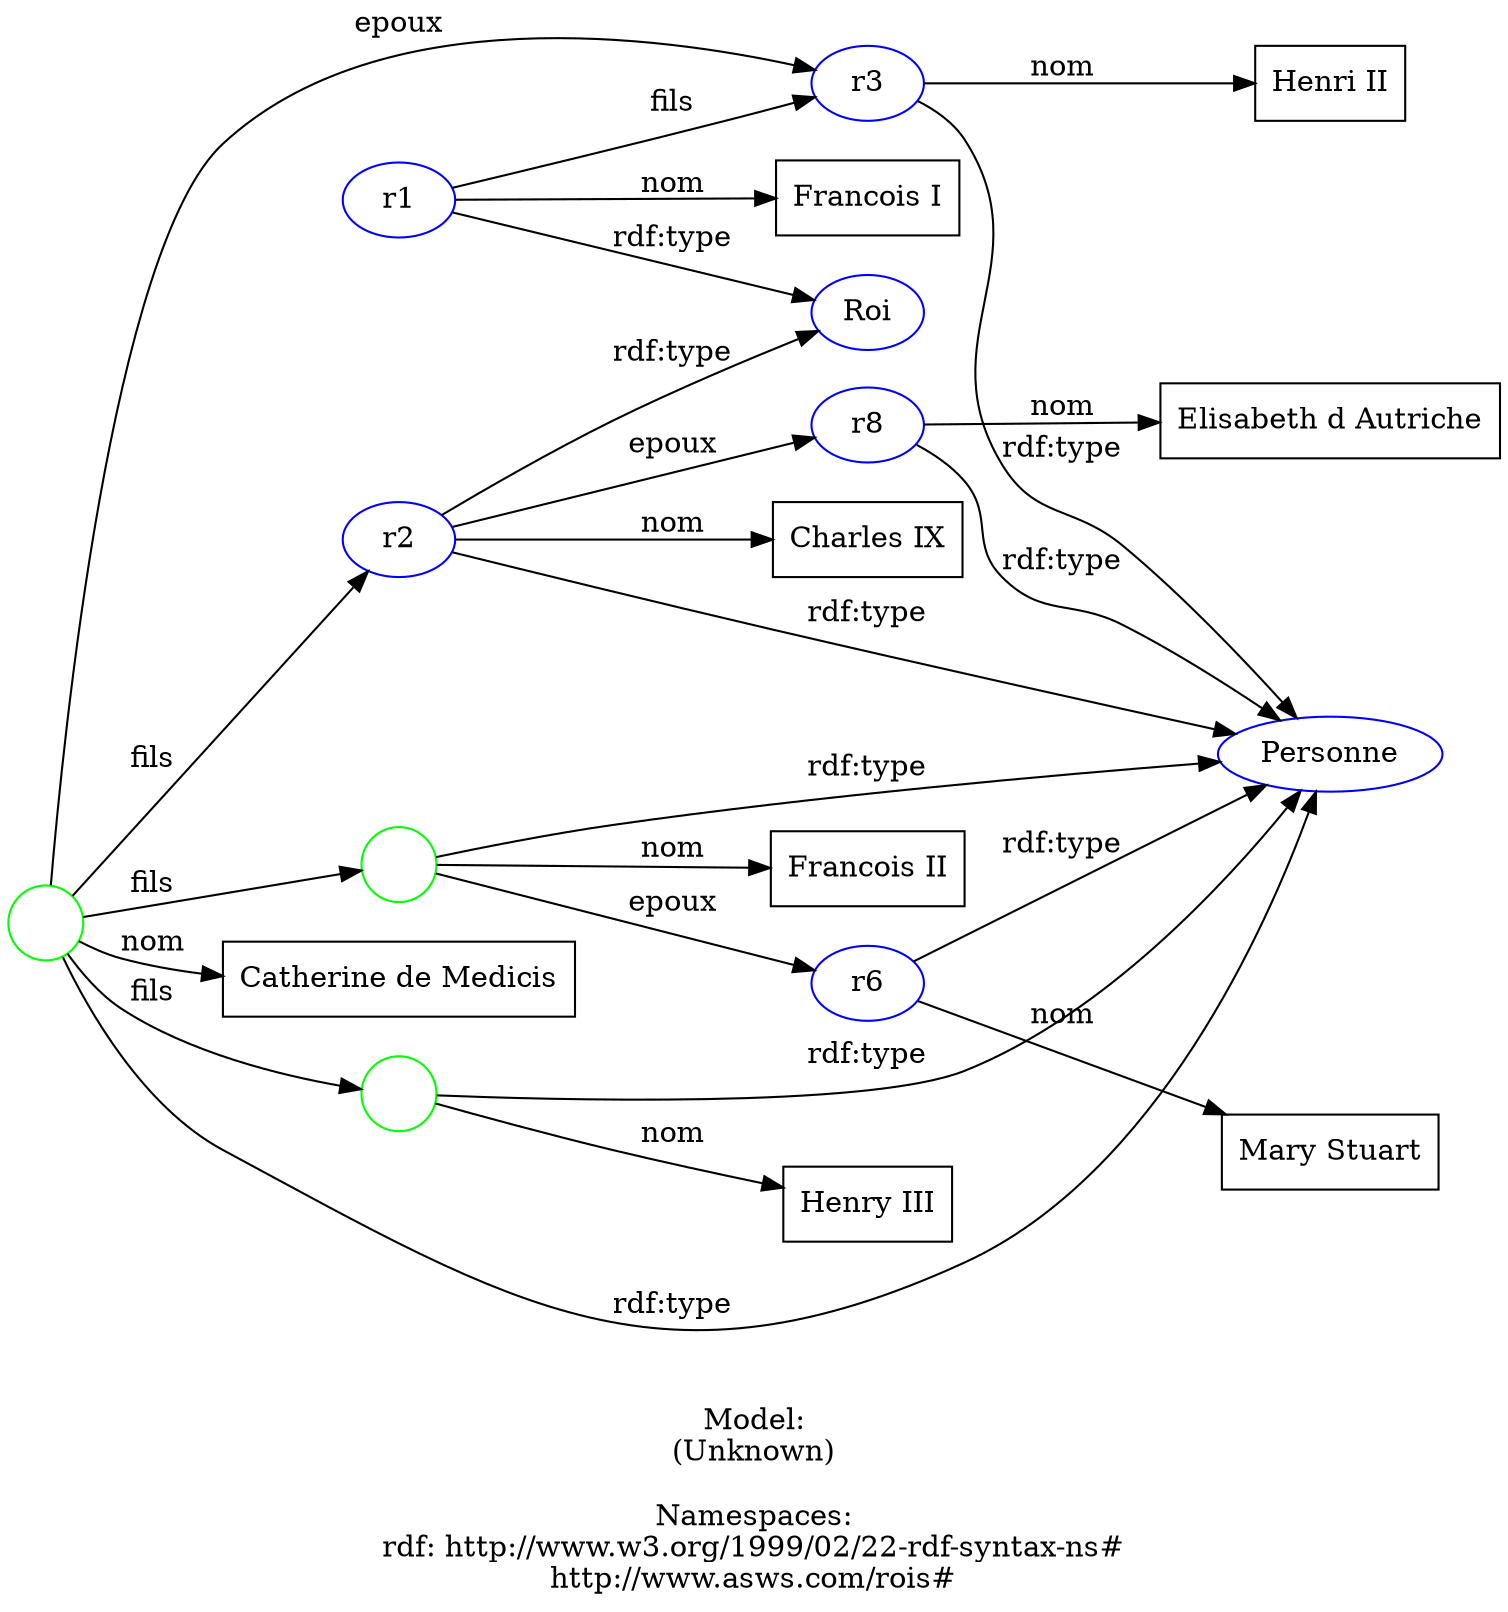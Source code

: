 digraph {
	rankdir = LR;
	charset="utf-8";

	"Rr1" -> "RRoi" [ label="rdf:type" ];
	"Rr1" -> "LFrancois I" [ label="nom" ];
	"Rr3" -> "RPersonne" [ label="rdf:type" ];
	"Rr3" -> "LHenri II" [ label="nom" ];
	"Rr1" -> "Rr3" [ label="fils" ];
	"Rr2" -> "RRoi" [ label="rdf:type" ];
	"Rr2" -> "LCharles IX" [ label="nom" ];
	"B_:genid1" -> "RPersonne" [ label="rdf:type" ];
	"B_:genid1" -> "Rr3" [ label="epoux" ];
	"B_:genid1" -> "LCatherine de Medicis" [ label="nom" ];
	"B_:genid2" -> "RPersonne" [ label="rdf:type" ];
	"B_:genid2" -> "LFrancois II" [ label="nom" ];
	"Rr6" -> "RPersonne" [ label="rdf:type" ];
	"Rr6" -> "LMary Stuart" [ label="nom" ];
	"B_:genid2" -> "Rr6" [ label="epoux" ];
	"B_:genid1" -> "B_:genid2" [ label="fils" ];
	"B_:genid1" -> "Rr2" [ label="fils" ];
	"B_:genid3" -> "RPersonne" [ label="rdf:type" ];
	"B_:genid3" -> "LHenry III" [ label="nom" ];
	"B_:genid1" -> "B_:genid3" [ label="fils" ];
	"Rr2" -> "RPersonne" [ label="rdf:type" ];
	"Rr8" -> "RPersonne" [ label="rdf:type" ];
	"Rr8" -> "LElisabeth d Autriche" [ label="nom" ];
	"Rr2" -> "Rr8" [ label="epoux" ];

	// Resources
	"Rr1" [ label="r1", shape = ellipse, color = blue ];
	"RRoi" [ label="Roi", shape = ellipse, color = blue ];
	"Rr3" [ label="r3", shape = ellipse, color = blue ];
	"RPersonne" [ label="Personne", shape = ellipse, color = blue ];
	"Rr2" [ label="r2", shape = ellipse, color = blue ];
	"Rr6" [ label="r6", shape = ellipse, color = blue ];
	"Rr8" [ label="r8", shape = ellipse, color = blue ];

	// Anonymous nodes
	"B_:genid1" [ label="", shape = circle, color = green ];
	"B_:genid2" [ label="", shape = circle, color = green ];
	"B_:genid3" [ label="", shape = circle, color = green ];

	// Literals
	"LFrancois I" [ label="Francois I", shape = record ];
	"LHenri II" [ label="Henri II", shape = record ];
	"LCharles IX" [ label="Charles IX", shape = record ];
	"LCatherine de Medicis" [ label="Catherine de Medicis", shape = record ];
	"LFrancois II" [ label="Francois II", shape = record ];
	"LMary Stuart" [ label="Mary Stuart", shape = record ];
	"LHenry III" [ label="Henry III", shape = record ];
	"LElisabeth d Autriche" [ label="Elisabeth d Autriche", shape = record ];

	label="\n\nModel:\n(Unknown)\n\nNamespaces:\nrdf: http://www.w3.org/1999/02/22-rdf-syntax-ns#\nhttp://www.asws.com/rois#\n";
}
